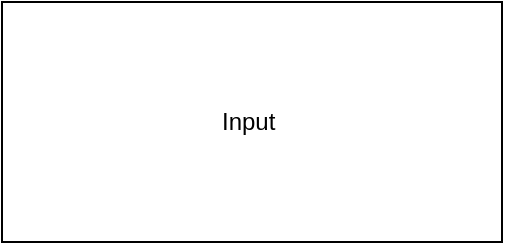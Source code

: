 <mxfile version="12.3.3" type="github" pages="1"><diagram id="WTLqD5dWwqgmzsoK_gdg" name="Page-1"><mxGraphModel dx="1355" dy="898" grid="1" gridSize="10" guides="1" tooltips="1" connect="1" arrows="1" fold="1" page="1" pageScale="1" pageWidth="850" pageHeight="1100" math="0" shadow="0"><root><mxCell id="0"/><mxCell id="1" parent="0"/><mxCell id="ihP4ZnYenOO0dcd0Adwc-1" value="Input&amp;nbsp;" style="rounded=0;whiteSpace=wrap;html=1;" vertex="1" parent="1"><mxGeometry x="340" y="40" width="250" height="120" as="geometry"/></mxCell></root></mxGraphModel></diagram></mxfile>